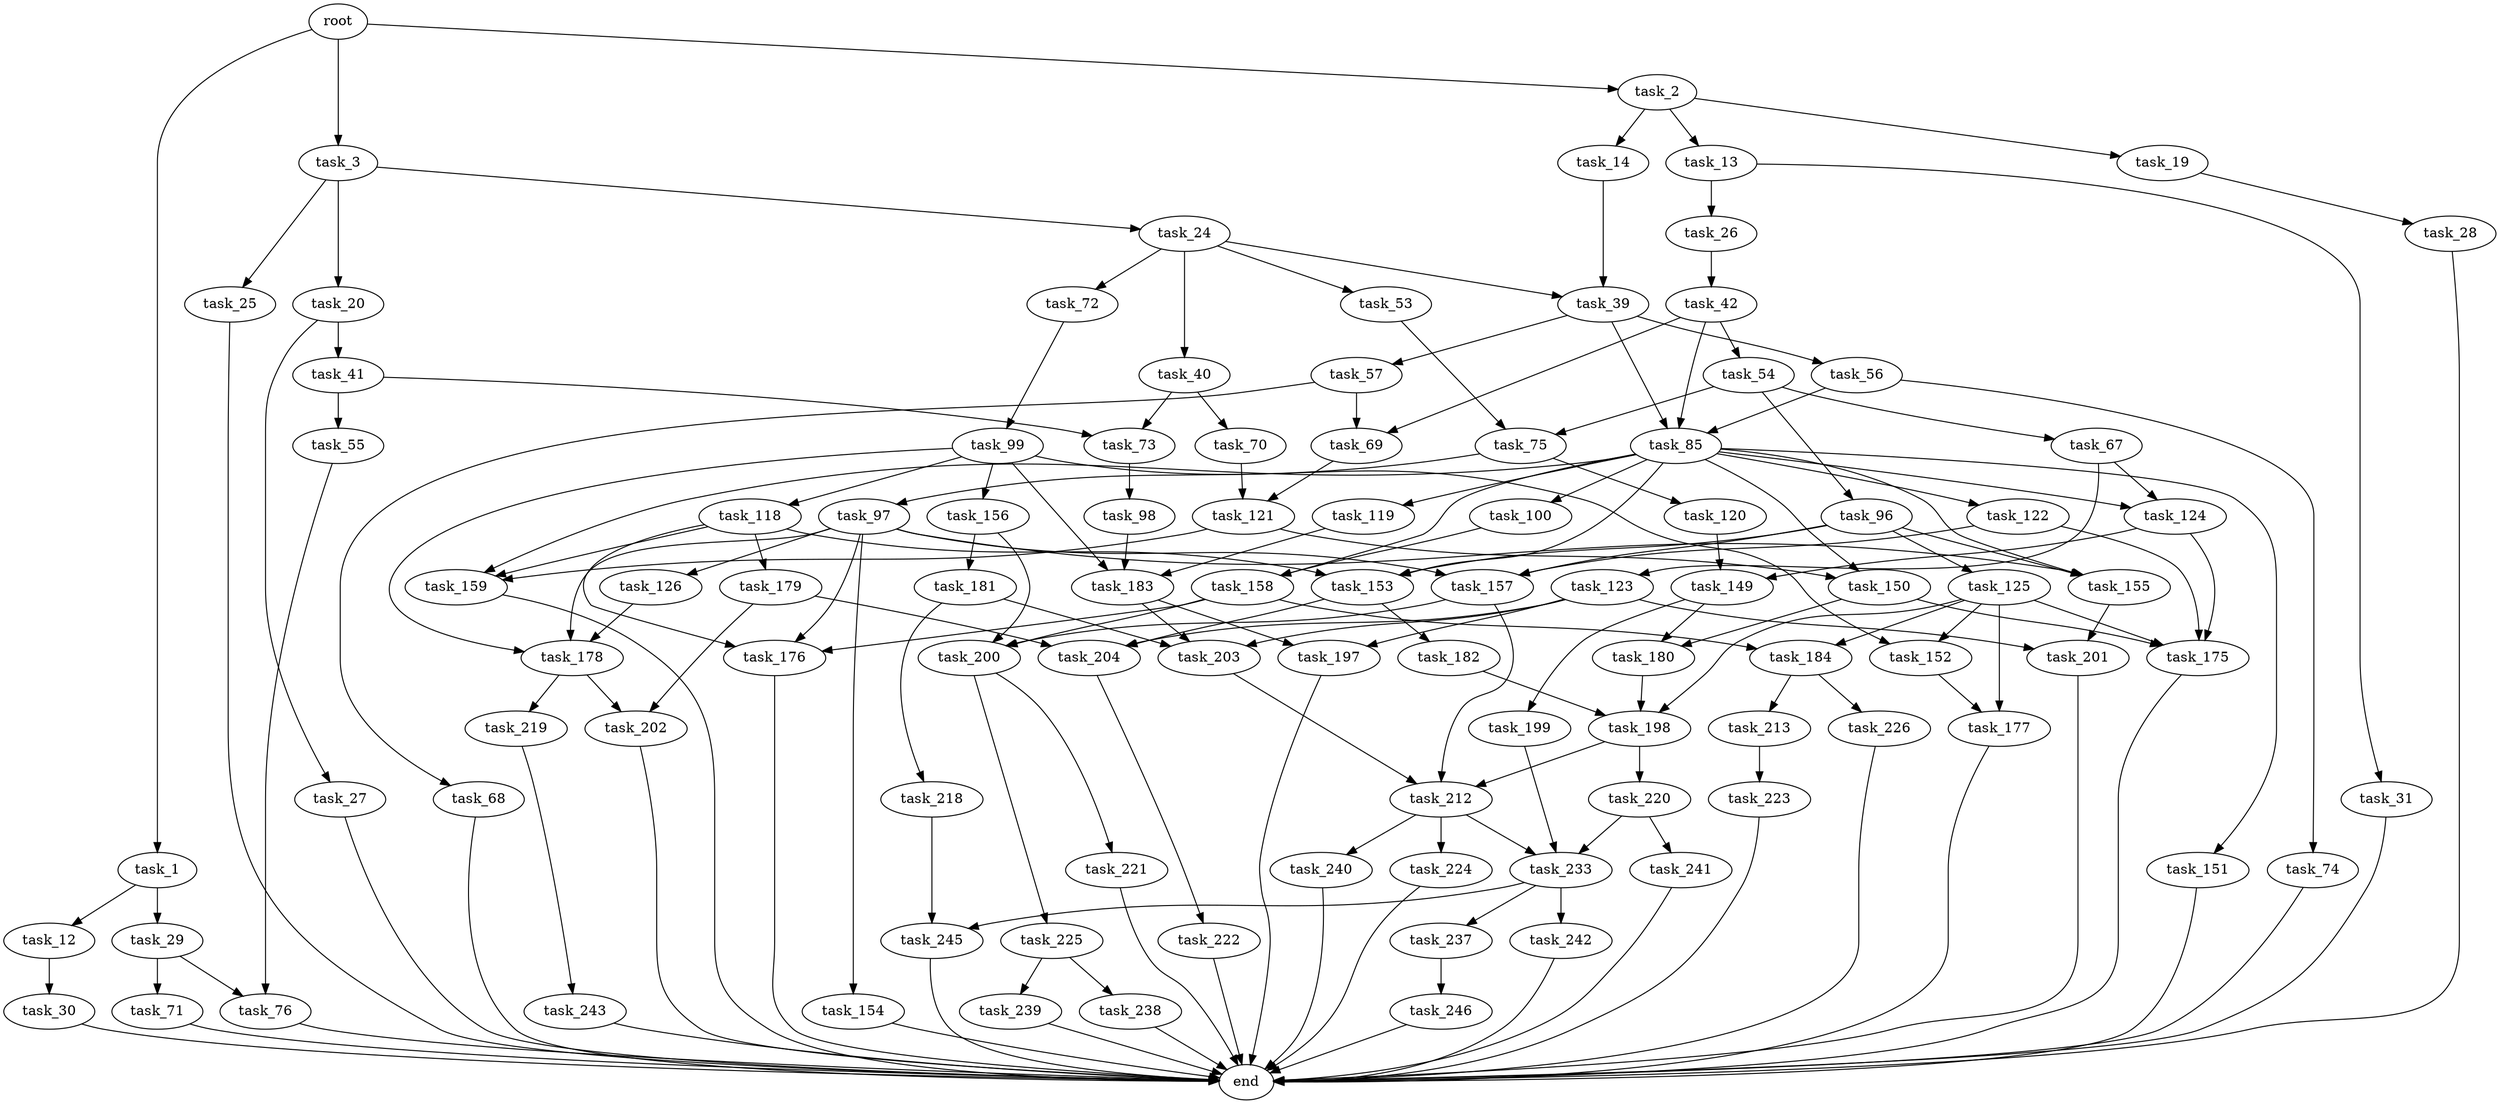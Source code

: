 digraph G {
  root [size="0.000000"];
  task_1 [size="594742918328.000000"];
  task_2 [size="83037992117.000000"];
  task_3 [size="549755813888.000000"];
  task_12 [size="68719476736.000000"];
  task_29 [size="1425344195656.000000"];
  task_13 [size="134217728000.000000"];
  task_14 [size="23477825486.000000"];
  task_19 [size="5152631940.000000"];
  task_20 [size="15156941586.000000"];
  task_24 [size="1069637332223.000000"];
  task_25 [size="13187849430.000000"];
  task_30 [size="272532867.000000"];
  task_26 [size="9847690518.000000"];
  task_31 [size="7857824583.000000"];
  task_39 [size="83959165686.000000"];
  task_28 [size="68719476736.000000"];
  task_27 [size="368293445632.000000"];
  task_41 [size="290550664508.000000"];
  task_40 [size="68719476736.000000"];
  task_53 [size="68719476736.000000"];
  task_72 [size="549755813888.000000"];
  end [size="0.000000"];
  task_42 [size="22208287491.000000"];
  task_71 [size="782757789696.000000"];
  task_76 [size="262015630344.000000"];
  task_56 [size="59406237438.000000"];
  task_57 [size="113625158328.000000"];
  task_85 [size="14888029522.000000"];
  task_70 [size="21618091645.000000"];
  task_73 [size="231928233984.000000"];
  task_55 [size="238534404363.000000"];
  task_54 [size="17906299840.000000"];
  task_69 [size="7171136676.000000"];
  task_75 [size="68719476736.000000"];
  task_67 [size="557714597896.000000"];
  task_96 [size="33304372568.000000"];
  task_74 [size="16278947344.000000"];
  task_68 [size="20088778781.000000"];
  task_123 [size="4986894176.000000"];
  task_124 [size="268932066645.000000"];
  task_121 [size="31734556172.000000"];
  task_99 [size="13542857393.000000"];
  task_98 [size="21635646346.000000"];
  task_97 [size="97491347255.000000"];
  task_120 [size="28991029248.000000"];
  task_100 [size="28991029248.000000"];
  task_119 [size="3468843691.000000"];
  task_122 [size="11662355837.000000"];
  task_150 [size="68719476736.000000"];
  task_151 [size="1644102730.000000"];
  task_153 [size="8739493309.000000"];
  task_155 [size="39511935209.000000"];
  task_158 [size="134217728000.000000"];
  task_159 [size="198300012060.000000"];
  task_125 [size="706562874940.000000"];
  task_157 [size="68719476736.000000"];
  task_126 [size="32661581882.000000"];
  task_154 [size="782757789696.000000"];
  task_176 [size="22613330534.000000"];
  task_178 [size="68719476736.000000"];
  task_183 [size="7318644962.000000"];
  task_118 [size="9118578215.000000"];
  task_152 [size="17837250822.000000"];
  task_156 [size="14461797984.000000"];
  task_179 [size="127930753443.000000"];
  task_149 [size="2584424655.000000"];
  task_175 [size="368293445632.000000"];
  task_197 [size="231928233984.000000"];
  task_201 [size="782757789696.000000"];
  task_203 [size="134217728000.000000"];
  task_204 [size="231928233984.000000"];
  task_177 [size="46754398754.000000"];
  task_184 [size="782757789696.000000"];
  task_198 [size="6634479935.000000"];
  task_180 [size="1217489924.000000"];
  task_199 [size="10071916390.000000"];
  task_182 [size="3653590823.000000"];
  task_181 [size="19427048050.000000"];
  task_200 [size="231928233984.000000"];
  task_212 [size="21385370647.000000"];
  task_202 [size="4864135455.000000"];
  task_219 [size="8771997672.000000"];
  task_218 [size="5712257520.000000"];
  task_213 [size="343756773815.000000"];
  task_226 [size="549755813888.000000"];
  task_220 [size="494223697708.000000"];
  task_233 [size="867807772.000000"];
  task_221 [size="782757789696.000000"];
  task_225 [size="1084919335373.000000"];
  task_222 [size="8589934592.000000"];
  task_224 [size="28991029248.000000"];
  task_240 [size="15031947138.000000"];
  task_223 [size="8589934592.000000"];
  task_245 [size="208809881486.000000"];
  task_243 [size="4595918566.000000"];
  task_241 [size="8589934592.000000"];
  task_238 [size="782757789696.000000"];
  task_239 [size="1073741824000.000000"];
  task_237 [size="14472597252.000000"];
  task_242 [size="1129011991042.000000"];
  task_246 [size="68719476736.000000"];

  root -> task_1 [size="1.000000"];
  root -> task_2 [size="1.000000"];
  root -> task_3 [size="1.000000"];
  task_1 -> task_12 [size="679477248.000000"];
  task_1 -> task_29 [size="679477248.000000"];
  task_2 -> task_13 [size="75497472.000000"];
  task_2 -> task_14 [size="75497472.000000"];
  task_2 -> task_19 [size="75497472.000000"];
  task_3 -> task_20 [size="536870912.000000"];
  task_3 -> task_24 [size="536870912.000000"];
  task_3 -> task_25 [size="536870912.000000"];
  task_12 -> task_30 [size="134217728.000000"];
  task_29 -> task_71 [size="838860800.000000"];
  task_29 -> task_76 [size="838860800.000000"];
  task_13 -> task_26 [size="209715200.000000"];
  task_13 -> task_31 [size="209715200.000000"];
  task_14 -> task_39 [size="75497472.000000"];
  task_19 -> task_28 [size="134217728.000000"];
  task_20 -> task_27 [size="411041792.000000"];
  task_20 -> task_41 [size="411041792.000000"];
  task_24 -> task_39 [size="679477248.000000"];
  task_24 -> task_40 [size="679477248.000000"];
  task_24 -> task_53 [size="679477248.000000"];
  task_24 -> task_72 [size="679477248.000000"];
  task_25 -> end [size="1.000000"];
  task_30 -> end [size="1.000000"];
  task_26 -> task_42 [size="301989888.000000"];
  task_31 -> end [size="1.000000"];
  task_39 -> task_56 [size="209715200.000000"];
  task_39 -> task_57 [size="209715200.000000"];
  task_39 -> task_85 [size="209715200.000000"];
  task_28 -> end [size="1.000000"];
  task_27 -> end [size="1.000000"];
  task_41 -> task_55 [size="536870912.000000"];
  task_41 -> task_73 [size="536870912.000000"];
  task_40 -> task_70 [size="134217728.000000"];
  task_40 -> task_73 [size="134217728.000000"];
  task_53 -> task_75 [size="134217728.000000"];
  task_72 -> task_99 [size="536870912.000000"];
  task_42 -> task_54 [size="411041792.000000"];
  task_42 -> task_69 [size="411041792.000000"];
  task_42 -> task_85 [size="411041792.000000"];
  task_71 -> end [size="1.000000"];
  task_76 -> end [size="1.000000"];
  task_56 -> task_74 [size="75497472.000000"];
  task_56 -> task_85 [size="75497472.000000"];
  task_57 -> task_68 [size="134217728.000000"];
  task_57 -> task_69 [size="134217728.000000"];
  task_85 -> task_100 [size="411041792.000000"];
  task_85 -> task_119 [size="411041792.000000"];
  task_85 -> task_122 [size="411041792.000000"];
  task_85 -> task_124 [size="411041792.000000"];
  task_85 -> task_150 [size="411041792.000000"];
  task_85 -> task_151 [size="411041792.000000"];
  task_85 -> task_153 [size="411041792.000000"];
  task_85 -> task_155 [size="411041792.000000"];
  task_85 -> task_158 [size="411041792.000000"];
  task_85 -> task_159 [size="411041792.000000"];
  task_70 -> task_121 [size="679477248.000000"];
  task_73 -> task_98 [size="301989888.000000"];
  task_55 -> task_76 [size="209715200.000000"];
  task_54 -> task_67 [size="33554432.000000"];
  task_54 -> task_75 [size="33554432.000000"];
  task_54 -> task_96 [size="33554432.000000"];
  task_69 -> task_121 [size="134217728.000000"];
  task_75 -> task_97 [size="134217728.000000"];
  task_75 -> task_120 [size="134217728.000000"];
  task_67 -> task_123 [size="411041792.000000"];
  task_67 -> task_124 [size="411041792.000000"];
  task_96 -> task_125 [size="33554432.000000"];
  task_96 -> task_153 [size="33554432.000000"];
  task_96 -> task_155 [size="33554432.000000"];
  task_96 -> task_157 [size="33554432.000000"];
  task_74 -> end [size="1.000000"];
  task_68 -> end [size="1.000000"];
  task_123 -> task_197 [size="134217728.000000"];
  task_123 -> task_201 [size="134217728.000000"];
  task_123 -> task_203 [size="134217728.000000"];
  task_123 -> task_204 [size="134217728.000000"];
  task_124 -> task_149 [size="838860800.000000"];
  task_124 -> task_175 [size="838860800.000000"];
  task_121 -> task_150 [size="536870912.000000"];
  task_121 -> task_159 [size="536870912.000000"];
  task_99 -> task_118 [size="679477248.000000"];
  task_99 -> task_152 [size="679477248.000000"];
  task_99 -> task_156 [size="679477248.000000"];
  task_99 -> task_178 [size="679477248.000000"];
  task_99 -> task_183 [size="679477248.000000"];
  task_98 -> task_183 [size="33554432.000000"];
  task_97 -> task_126 [size="301989888.000000"];
  task_97 -> task_154 [size="301989888.000000"];
  task_97 -> task_155 [size="301989888.000000"];
  task_97 -> task_157 [size="301989888.000000"];
  task_97 -> task_176 [size="301989888.000000"];
  task_97 -> task_178 [size="301989888.000000"];
  task_120 -> task_149 [size="75497472.000000"];
  task_100 -> task_158 [size="75497472.000000"];
  task_119 -> task_183 [size="209715200.000000"];
  task_122 -> task_157 [size="209715200.000000"];
  task_122 -> task_175 [size="209715200.000000"];
  task_150 -> task_175 [size="134217728.000000"];
  task_150 -> task_180 [size="134217728.000000"];
  task_151 -> end [size="1.000000"];
  task_153 -> task_182 [size="679477248.000000"];
  task_153 -> task_204 [size="679477248.000000"];
  task_155 -> task_201 [size="838860800.000000"];
  task_158 -> task_176 [size="209715200.000000"];
  task_158 -> task_184 [size="209715200.000000"];
  task_158 -> task_200 [size="209715200.000000"];
  task_159 -> end [size="1.000000"];
  task_125 -> task_152 [size="536870912.000000"];
  task_125 -> task_175 [size="536870912.000000"];
  task_125 -> task_177 [size="536870912.000000"];
  task_125 -> task_184 [size="536870912.000000"];
  task_125 -> task_198 [size="536870912.000000"];
  task_157 -> task_200 [size="134217728.000000"];
  task_157 -> task_212 [size="134217728.000000"];
  task_126 -> task_178 [size="33554432.000000"];
  task_154 -> end [size="1.000000"];
  task_176 -> end [size="1.000000"];
  task_178 -> task_202 [size="134217728.000000"];
  task_178 -> task_219 [size="134217728.000000"];
  task_183 -> task_197 [size="679477248.000000"];
  task_183 -> task_203 [size="679477248.000000"];
  task_118 -> task_153 [size="209715200.000000"];
  task_118 -> task_159 [size="209715200.000000"];
  task_118 -> task_176 [size="209715200.000000"];
  task_118 -> task_179 [size="209715200.000000"];
  task_152 -> task_177 [size="33554432.000000"];
  task_156 -> task_181 [size="536870912.000000"];
  task_156 -> task_200 [size="536870912.000000"];
  task_179 -> task_202 [size="301989888.000000"];
  task_179 -> task_204 [size="301989888.000000"];
  task_149 -> task_180 [size="75497472.000000"];
  task_149 -> task_199 [size="75497472.000000"];
  task_175 -> end [size="1.000000"];
  task_197 -> end [size="1.000000"];
  task_201 -> end [size="1.000000"];
  task_203 -> task_212 [size="209715200.000000"];
  task_204 -> task_222 [size="301989888.000000"];
  task_177 -> end [size="1.000000"];
  task_184 -> task_213 [size="679477248.000000"];
  task_184 -> task_226 [size="679477248.000000"];
  task_198 -> task_212 [size="209715200.000000"];
  task_198 -> task_220 [size="209715200.000000"];
  task_180 -> task_198 [size="33554432.000000"];
  task_199 -> task_233 [size="536870912.000000"];
  task_182 -> task_198 [size="75497472.000000"];
  task_181 -> task_203 [size="536870912.000000"];
  task_181 -> task_218 [size="536870912.000000"];
  task_200 -> task_221 [size="301989888.000000"];
  task_200 -> task_225 [size="301989888.000000"];
  task_212 -> task_224 [size="33554432.000000"];
  task_212 -> task_233 [size="33554432.000000"];
  task_212 -> task_240 [size="33554432.000000"];
  task_202 -> end [size="1.000000"];
  task_219 -> task_243 [size="301989888.000000"];
  task_218 -> task_245 [size="209715200.000000"];
  task_213 -> task_223 [size="679477248.000000"];
  task_226 -> end [size="1.000000"];
  task_220 -> task_233 [size="536870912.000000"];
  task_220 -> task_241 [size="536870912.000000"];
  task_233 -> task_237 [size="75497472.000000"];
  task_233 -> task_242 [size="75497472.000000"];
  task_233 -> task_245 [size="75497472.000000"];
  task_221 -> end [size="1.000000"];
  task_225 -> task_238 [size="679477248.000000"];
  task_225 -> task_239 [size="679477248.000000"];
  task_222 -> end [size="1.000000"];
  task_224 -> end [size="1.000000"];
  task_240 -> end [size="1.000000"];
  task_223 -> end [size="1.000000"];
  task_245 -> end [size="1.000000"];
  task_243 -> end [size="1.000000"];
  task_241 -> end [size="1.000000"];
  task_238 -> end [size="1.000000"];
  task_239 -> end [size="1.000000"];
  task_237 -> task_246 [size="301989888.000000"];
  task_242 -> end [size="1.000000"];
  task_246 -> end [size="1.000000"];
}

